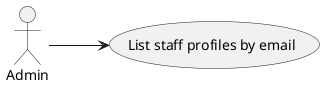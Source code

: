 ﻿@startuml
left to right direction

actor "Admin" as user
usecase "List staff profiles by email" as goal

user --> goal

@enduml